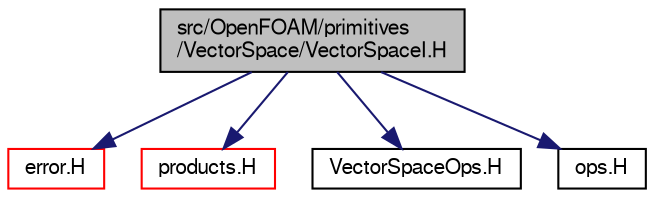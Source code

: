 digraph "src/OpenFOAM/primitives/VectorSpace/VectorSpaceI.H"
{
  bgcolor="transparent";
  edge [fontname="FreeSans",fontsize="10",labelfontname="FreeSans",labelfontsize="10"];
  node [fontname="FreeSans",fontsize="10",shape=record];
  Node1 [label="src/OpenFOAM/primitives\l/VectorSpace/VectorSpaceI.H",height=0.2,width=0.4,color="black", fillcolor="grey75", style="filled" fontcolor="black"];
  Node1 -> Node2 [color="midnightblue",fontsize="10",style="solid",fontname="FreeSans"];
  Node2 [label="error.H",height=0.2,width=0.4,color="red",URL="$a07263.html"];
  Node1 -> Node3 [color="midnightblue",fontsize="10",style="solid",fontname="FreeSans"];
  Node3 [label="products.H",height=0.2,width=0.4,color="red",URL="$a08590.html",tooltip="Traits classes for inner and outer products of primitives. "];
  Node1 -> Node4 [color="midnightblue",fontsize="10",style="solid",fontname="FreeSans"];
  Node4 [label="VectorSpaceOps.H",height=0.2,width=0.4,color="black",URL="$a08594.html"];
  Node1 -> Node5 [color="midnightblue",fontsize="10",style="solid",fontname="FreeSans"];
  Node5 [label="ops.H",height=0.2,width=0.4,color="black",URL="$a08446.html",tooltip="Combination-Reduction operation for a parallel run. "];
}
